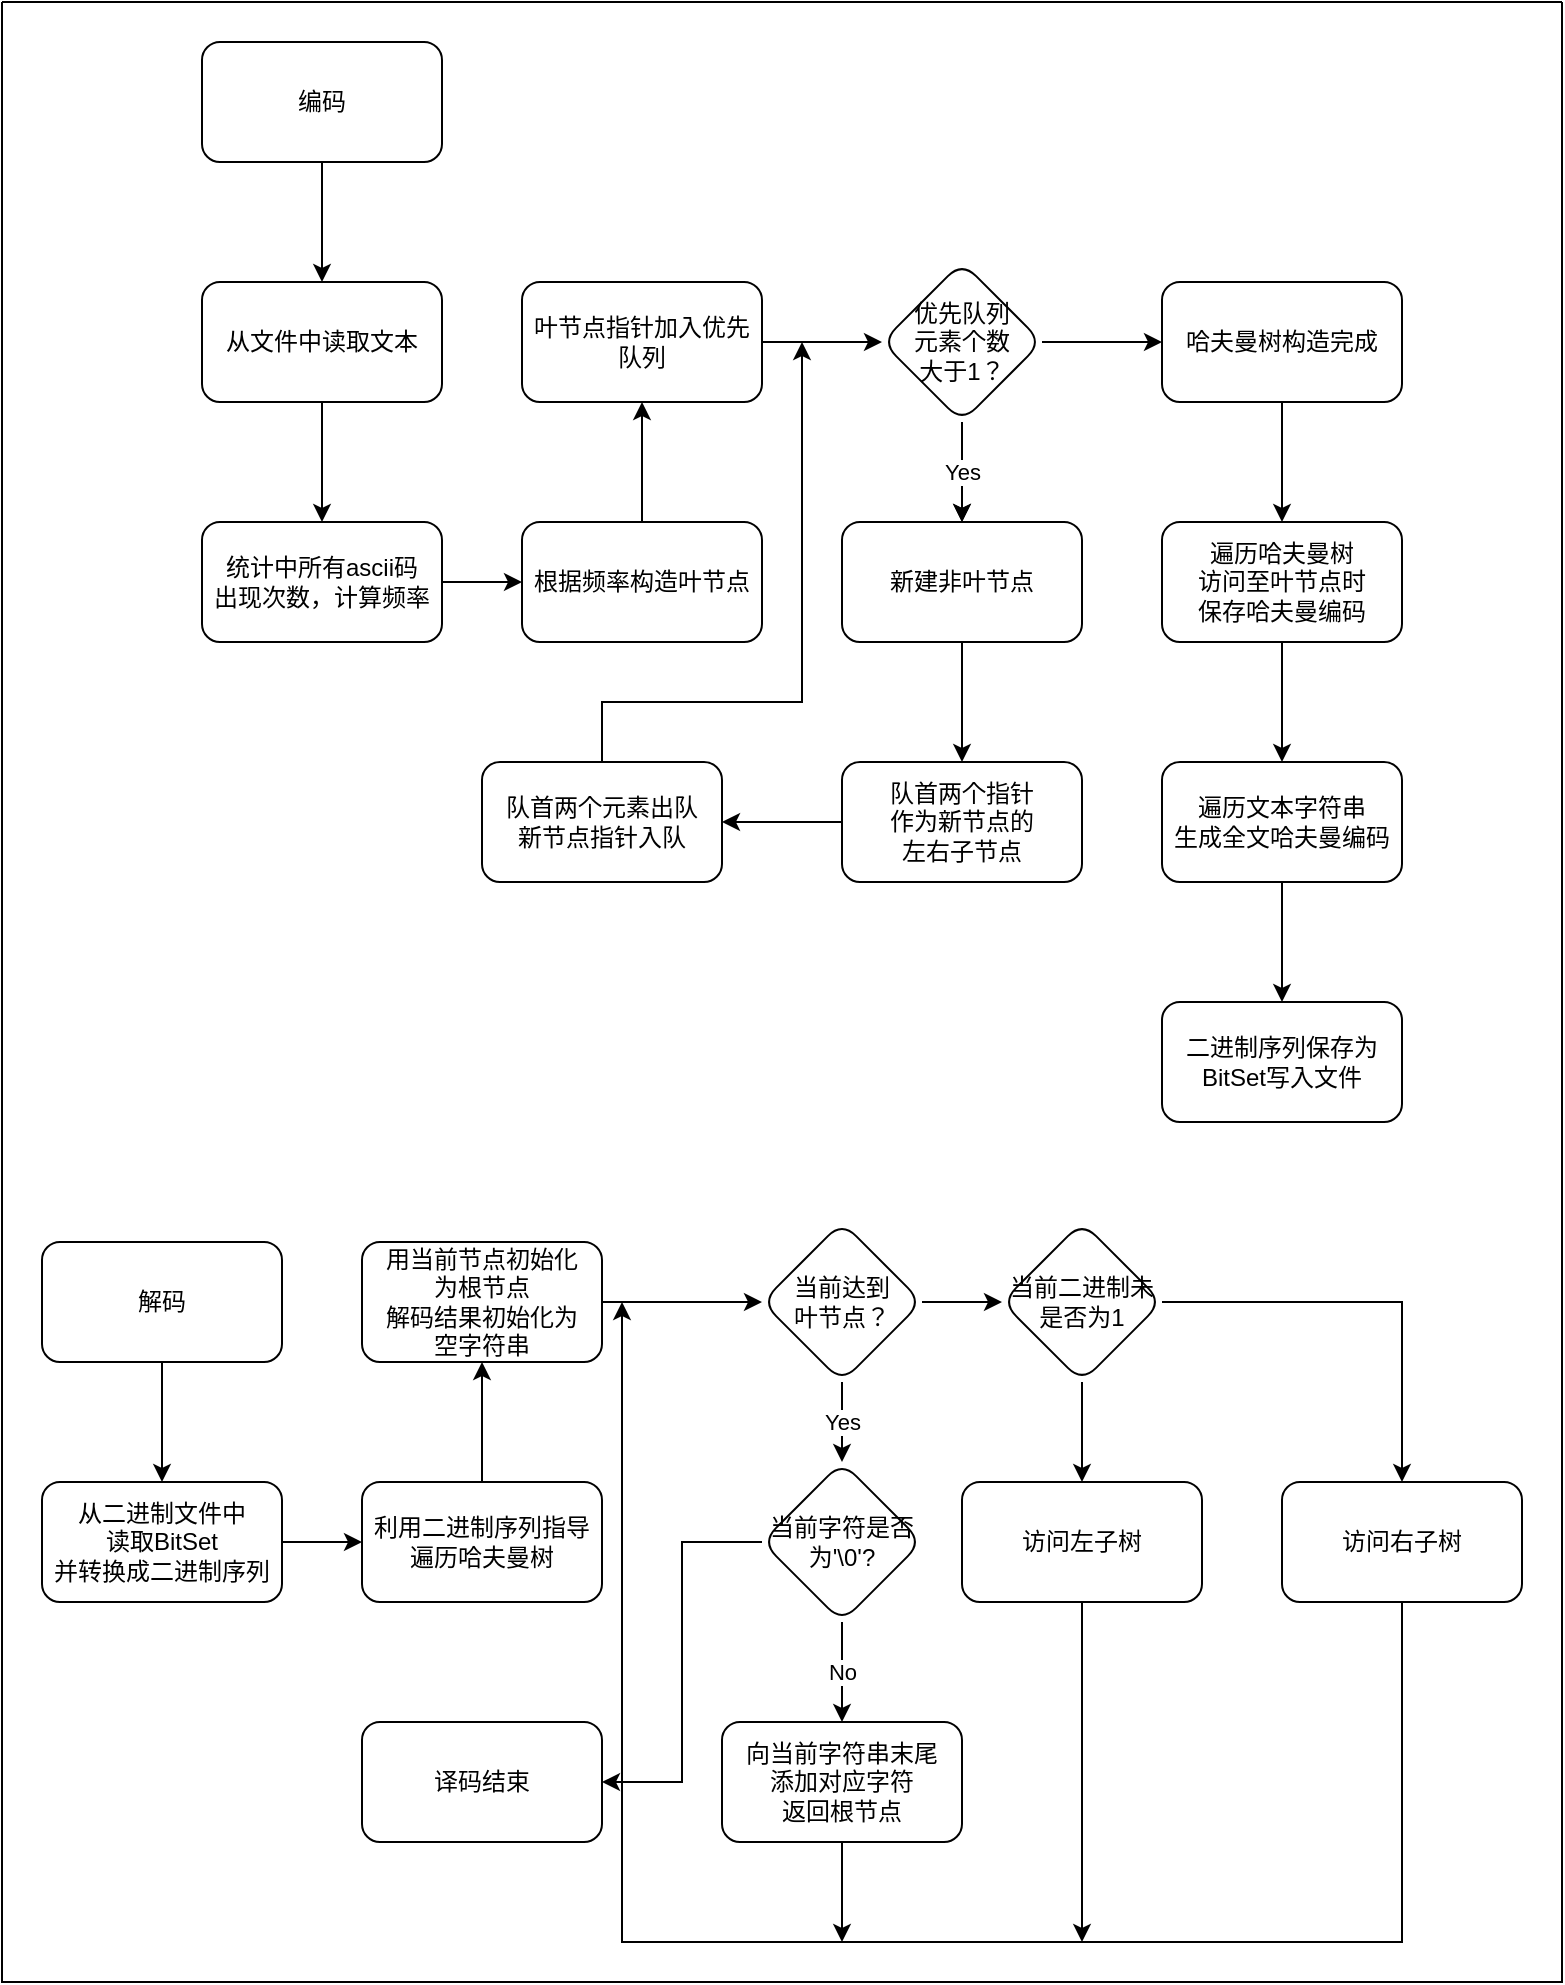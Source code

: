 <mxfile version="15.5.9" type="device"><diagram id="C5RBs43oDa-KdzZeNtuy" name="Page-1"><mxGraphModel dx="1038" dy="539" grid="1" gridSize="10" guides="1" tooltips="1" connect="1" arrows="1" fold="1" page="1" pageScale="1" pageWidth="827" pageHeight="1169" math="0" shadow="0"><root><mxCell id="WIyWlLk6GJQsqaUBKTNV-0"/><mxCell id="WIyWlLk6GJQsqaUBKTNV-1" parent="WIyWlLk6GJQsqaUBKTNV-0"/><mxCell id="dJyrCzXT28ARvgnQiy0U-2" value="" style="edgeStyle=orthogonalEdgeStyle;rounded=0;orthogonalLoop=1;jettySize=auto;html=1;" edge="1" parent="WIyWlLk6GJQsqaUBKTNV-1" source="dJyrCzXT28ARvgnQiy0U-0" target="dJyrCzXT28ARvgnQiy0U-1"><mxGeometry relative="1" as="geometry"/></mxCell><mxCell id="dJyrCzXT28ARvgnQiy0U-0" value="编码" style="rounded=1;whiteSpace=wrap;html=1;" vertex="1" parent="WIyWlLk6GJQsqaUBKTNV-1"><mxGeometry x="120" y="50" width="120" height="60" as="geometry"/></mxCell><mxCell id="dJyrCzXT28ARvgnQiy0U-4" value="" style="edgeStyle=orthogonalEdgeStyle;rounded=0;orthogonalLoop=1;jettySize=auto;html=1;" edge="1" parent="WIyWlLk6GJQsqaUBKTNV-1" source="dJyrCzXT28ARvgnQiy0U-1" target="dJyrCzXT28ARvgnQiy0U-3"><mxGeometry relative="1" as="geometry"/></mxCell><mxCell id="dJyrCzXT28ARvgnQiy0U-1" value="从文件中读取文本" style="whiteSpace=wrap;html=1;rounded=1;" vertex="1" parent="WIyWlLk6GJQsqaUBKTNV-1"><mxGeometry x="120" y="170" width="120" height="60" as="geometry"/></mxCell><mxCell id="dJyrCzXT28ARvgnQiy0U-6" value="" style="edgeStyle=orthogonalEdgeStyle;rounded=0;orthogonalLoop=1;jettySize=auto;html=1;" edge="1" parent="WIyWlLk6GJQsqaUBKTNV-1" source="dJyrCzXT28ARvgnQiy0U-3" target="dJyrCzXT28ARvgnQiy0U-5"><mxGeometry relative="1" as="geometry"/></mxCell><mxCell id="dJyrCzXT28ARvgnQiy0U-3" value="统计中所有ascii码&lt;br&gt;出现次数，计算频率" style="whiteSpace=wrap;html=1;rounded=1;" vertex="1" parent="WIyWlLk6GJQsqaUBKTNV-1"><mxGeometry x="120" y="290" width="120" height="60" as="geometry"/></mxCell><mxCell id="dJyrCzXT28ARvgnQiy0U-8" value="" style="edgeStyle=orthogonalEdgeStyle;rounded=0;orthogonalLoop=1;jettySize=auto;html=1;" edge="1" parent="WIyWlLk6GJQsqaUBKTNV-1" source="dJyrCzXT28ARvgnQiy0U-5" target="dJyrCzXT28ARvgnQiy0U-7"><mxGeometry relative="1" as="geometry"/></mxCell><mxCell id="dJyrCzXT28ARvgnQiy0U-5" value="根据频率构造叶节点" style="whiteSpace=wrap;html=1;rounded=1;" vertex="1" parent="WIyWlLk6GJQsqaUBKTNV-1"><mxGeometry x="280" y="290" width="120" height="60" as="geometry"/></mxCell><mxCell id="dJyrCzXT28ARvgnQiy0U-14" value="" style="edgeStyle=orthogonalEdgeStyle;rounded=0;orthogonalLoop=1;jettySize=auto;html=1;" edge="1" parent="WIyWlLk6GJQsqaUBKTNV-1" source="dJyrCzXT28ARvgnQiy0U-7" target="dJyrCzXT28ARvgnQiy0U-13"><mxGeometry relative="1" as="geometry"/></mxCell><mxCell id="dJyrCzXT28ARvgnQiy0U-7" value="叶节点指针加入优先队列" style="whiteSpace=wrap;html=1;rounded=1;" vertex="1" parent="WIyWlLk6GJQsqaUBKTNV-1"><mxGeometry x="280" y="170" width="120" height="60" as="geometry"/></mxCell><mxCell id="dJyrCzXT28ARvgnQiy0U-16" value="" style="edgeStyle=orthogonalEdgeStyle;rounded=0;orthogonalLoop=1;jettySize=auto;html=1;" edge="1" parent="WIyWlLk6GJQsqaUBKTNV-1" source="dJyrCzXT28ARvgnQiy0U-13" target="dJyrCzXT28ARvgnQiy0U-15"><mxGeometry relative="1" as="geometry"/></mxCell><mxCell id="dJyrCzXT28ARvgnQiy0U-21" value="Yes" style="edgeStyle=orthogonalEdgeStyle;rounded=0;orthogonalLoop=1;jettySize=auto;html=1;" edge="1" parent="WIyWlLk6GJQsqaUBKTNV-1" source="dJyrCzXT28ARvgnQiy0U-13" target="dJyrCzXT28ARvgnQiy0U-15"><mxGeometry relative="1" as="geometry"/></mxCell><mxCell id="dJyrCzXT28ARvgnQiy0U-24" value="" style="edgeStyle=orthogonalEdgeStyle;rounded=0;orthogonalLoop=1;jettySize=auto;html=1;" edge="1" parent="WIyWlLk6GJQsqaUBKTNV-1" source="dJyrCzXT28ARvgnQiy0U-13" target="dJyrCzXT28ARvgnQiy0U-23"><mxGeometry relative="1" as="geometry"/></mxCell><mxCell id="dJyrCzXT28ARvgnQiy0U-13" value="优先队列&lt;br&gt;元素个数&lt;br&gt;大于1？" style="rhombus;whiteSpace=wrap;html=1;rounded=1;" vertex="1" parent="WIyWlLk6GJQsqaUBKTNV-1"><mxGeometry x="460" y="160" width="80" height="80" as="geometry"/></mxCell><mxCell id="dJyrCzXT28ARvgnQiy0U-18" value="" style="edgeStyle=orthogonalEdgeStyle;rounded=0;orthogonalLoop=1;jettySize=auto;html=1;" edge="1" parent="WIyWlLk6GJQsqaUBKTNV-1" source="dJyrCzXT28ARvgnQiy0U-15" target="dJyrCzXT28ARvgnQiy0U-17"><mxGeometry relative="1" as="geometry"/></mxCell><mxCell id="dJyrCzXT28ARvgnQiy0U-15" value="新建非叶节点" style="whiteSpace=wrap;html=1;rounded=1;" vertex="1" parent="WIyWlLk6GJQsqaUBKTNV-1"><mxGeometry x="440" y="290" width="120" height="60" as="geometry"/></mxCell><mxCell id="dJyrCzXT28ARvgnQiy0U-20" value="" style="edgeStyle=orthogonalEdgeStyle;rounded=0;orthogonalLoop=1;jettySize=auto;html=1;" edge="1" parent="WIyWlLk6GJQsqaUBKTNV-1" source="dJyrCzXT28ARvgnQiy0U-17" target="dJyrCzXT28ARvgnQiy0U-19"><mxGeometry relative="1" as="geometry"/></mxCell><mxCell id="dJyrCzXT28ARvgnQiy0U-17" value="队首两个指针&lt;br&gt;作为新节点的&lt;br&gt;左右子节点" style="whiteSpace=wrap;html=1;rounded=1;" vertex="1" parent="WIyWlLk6GJQsqaUBKTNV-1"><mxGeometry x="440" y="410" width="120" height="60" as="geometry"/></mxCell><mxCell id="dJyrCzXT28ARvgnQiy0U-22" style="edgeStyle=orthogonalEdgeStyle;rounded=0;orthogonalLoop=1;jettySize=auto;html=1;" edge="1" parent="WIyWlLk6GJQsqaUBKTNV-1" source="dJyrCzXT28ARvgnQiy0U-19"><mxGeometry relative="1" as="geometry"><mxPoint x="420" y="200" as="targetPoint"/><Array as="points"><mxPoint x="320" y="380"/><mxPoint x="420" y="380"/></Array></mxGeometry></mxCell><mxCell id="dJyrCzXT28ARvgnQiy0U-19" value="队首两个元素出队&lt;br&gt;新节点指针入队" style="whiteSpace=wrap;html=1;rounded=1;" vertex="1" parent="WIyWlLk6GJQsqaUBKTNV-1"><mxGeometry x="260" y="410" width="120" height="60" as="geometry"/></mxCell><mxCell id="dJyrCzXT28ARvgnQiy0U-26" value="" style="edgeStyle=orthogonalEdgeStyle;rounded=0;orthogonalLoop=1;jettySize=auto;html=1;" edge="1" parent="WIyWlLk6GJQsqaUBKTNV-1" source="dJyrCzXT28ARvgnQiy0U-23" target="dJyrCzXT28ARvgnQiy0U-25"><mxGeometry relative="1" as="geometry"/></mxCell><mxCell id="dJyrCzXT28ARvgnQiy0U-23" value="哈夫曼树构造完成" style="whiteSpace=wrap;html=1;rounded=1;" vertex="1" parent="WIyWlLk6GJQsqaUBKTNV-1"><mxGeometry x="600" y="170" width="120" height="60" as="geometry"/></mxCell><mxCell id="dJyrCzXT28ARvgnQiy0U-28" value="" style="edgeStyle=orthogonalEdgeStyle;rounded=0;orthogonalLoop=1;jettySize=auto;html=1;" edge="1" parent="WIyWlLk6GJQsqaUBKTNV-1" source="dJyrCzXT28ARvgnQiy0U-25" target="dJyrCzXT28ARvgnQiy0U-27"><mxGeometry relative="1" as="geometry"/></mxCell><mxCell id="dJyrCzXT28ARvgnQiy0U-25" value="遍历哈夫曼树&lt;br&gt;访问至叶节点时&lt;br&gt;保存哈夫曼编码" style="whiteSpace=wrap;html=1;rounded=1;" vertex="1" parent="WIyWlLk6GJQsqaUBKTNV-1"><mxGeometry x="600" y="290" width="120" height="60" as="geometry"/></mxCell><mxCell id="dJyrCzXT28ARvgnQiy0U-30" value="" style="edgeStyle=orthogonalEdgeStyle;rounded=0;orthogonalLoop=1;jettySize=auto;html=1;" edge="1" parent="WIyWlLk6GJQsqaUBKTNV-1" source="dJyrCzXT28ARvgnQiy0U-27" target="dJyrCzXT28ARvgnQiy0U-29"><mxGeometry relative="1" as="geometry"/></mxCell><mxCell id="dJyrCzXT28ARvgnQiy0U-27" value="遍历文本字符串&lt;br&gt;生成全文哈夫曼编码" style="rounded=1;whiteSpace=wrap;html=1;" vertex="1" parent="WIyWlLk6GJQsqaUBKTNV-1"><mxGeometry x="600" y="410" width="120" height="60" as="geometry"/></mxCell><mxCell id="dJyrCzXT28ARvgnQiy0U-29" value="二进制序列保存为&lt;br&gt;BitSet写入文件" style="whiteSpace=wrap;html=1;rounded=1;" vertex="1" parent="WIyWlLk6GJQsqaUBKTNV-1"><mxGeometry x="600" y="530" width="120" height="60" as="geometry"/></mxCell><mxCell id="dJyrCzXT28ARvgnQiy0U-33" value="" style="edgeStyle=orthogonalEdgeStyle;rounded=0;orthogonalLoop=1;jettySize=auto;html=1;" edge="1" parent="WIyWlLk6GJQsqaUBKTNV-1" source="dJyrCzXT28ARvgnQiy0U-31" target="dJyrCzXT28ARvgnQiy0U-32"><mxGeometry relative="1" as="geometry"/></mxCell><mxCell id="dJyrCzXT28ARvgnQiy0U-31" value="解码" style="rounded=1;whiteSpace=wrap;html=1;" vertex="1" parent="WIyWlLk6GJQsqaUBKTNV-1"><mxGeometry x="40" y="650" width="120" height="60" as="geometry"/></mxCell><mxCell id="dJyrCzXT28ARvgnQiy0U-37" value="" style="edgeStyle=orthogonalEdgeStyle;rounded=0;orthogonalLoop=1;jettySize=auto;html=1;" edge="1" parent="WIyWlLk6GJQsqaUBKTNV-1" source="dJyrCzXT28ARvgnQiy0U-32" target="dJyrCzXT28ARvgnQiy0U-36"><mxGeometry relative="1" as="geometry"/></mxCell><mxCell id="dJyrCzXT28ARvgnQiy0U-32" value="从二进制文件中&lt;br&gt;读取BitSet&lt;br&gt;并转换成二进制序列" style="whiteSpace=wrap;html=1;rounded=1;" vertex="1" parent="WIyWlLk6GJQsqaUBKTNV-1"><mxGeometry x="40" y="770" width="120" height="60" as="geometry"/></mxCell><mxCell id="dJyrCzXT28ARvgnQiy0U-39" value="" style="edgeStyle=orthogonalEdgeStyle;rounded=0;orthogonalLoop=1;jettySize=auto;html=1;" edge="1" parent="WIyWlLk6GJQsqaUBKTNV-1" source="dJyrCzXT28ARvgnQiy0U-36" target="dJyrCzXT28ARvgnQiy0U-38"><mxGeometry relative="1" as="geometry"/></mxCell><mxCell id="dJyrCzXT28ARvgnQiy0U-36" value="利用二进制序列指导&lt;br&gt;遍历哈夫曼树" style="whiteSpace=wrap;html=1;rounded=1;" vertex="1" parent="WIyWlLk6GJQsqaUBKTNV-1"><mxGeometry x="200" y="770" width="120" height="60" as="geometry"/></mxCell><mxCell id="dJyrCzXT28ARvgnQiy0U-43" value="" style="edgeStyle=orthogonalEdgeStyle;rounded=0;orthogonalLoop=1;jettySize=auto;html=1;" edge="1" parent="WIyWlLk6GJQsqaUBKTNV-1" source="dJyrCzXT28ARvgnQiy0U-38" target="dJyrCzXT28ARvgnQiy0U-42"><mxGeometry relative="1" as="geometry"/></mxCell><mxCell id="dJyrCzXT28ARvgnQiy0U-38" value="用当前节点初始化&lt;br&gt;为根节点&lt;br&gt;解码结果初始化为&lt;br&gt;空字符串" style="whiteSpace=wrap;html=1;rounded=1;" vertex="1" parent="WIyWlLk6GJQsqaUBKTNV-1"><mxGeometry x="200" y="650" width="120" height="60" as="geometry"/></mxCell><mxCell id="dJyrCzXT28ARvgnQiy0U-47" value="Yes" style="edgeStyle=orthogonalEdgeStyle;rounded=0;orthogonalLoop=1;jettySize=auto;html=1;" edge="1" parent="WIyWlLk6GJQsqaUBKTNV-1" source="dJyrCzXT28ARvgnQiy0U-42" target="dJyrCzXT28ARvgnQiy0U-46"><mxGeometry relative="1" as="geometry"/></mxCell><mxCell id="dJyrCzXT28ARvgnQiy0U-51" value="" style="edgeStyle=orthogonalEdgeStyle;rounded=0;orthogonalLoop=1;jettySize=auto;html=1;" edge="1" parent="WIyWlLk6GJQsqaUBKTNV-1" source="dJyrCzXT28ARvgnQiy0U-42" target="dJyrCzXT28ARvgnQiy0U-50"><mxGeometry relative="1" as="geometry"/></mxCell><mxCell id="dJyrCzXT28ARvgnQiy0U-42" value="当前达到&lt;br&gt;叶节点？" style="rhombus;whiteSpace=wrap;html=1;rounded=1;" vertex="1" parent="WIyWlLk6GJQsqaUBKTNV-1"><mxGeometry x="400" y="640" width="80" height="80" as="geometry"/></mxCell><mxCell id="dJyrCzXT28ARvgnQiy0U-58" style="edgeStyle=orthogonalEdgeStyle;rounded=0;orthogonalLoop=1;jettySize=auto;html=1;" edge="1" parent="WIyWlLk6GJQsqaUBKTNV-1" source="dJyrCzXT28ARvgnQiy0U-44"><mxGeometry relative="1" as="geometry"><mxPoint x="440" y="1000" as="targetPoint"/></mxGeometry></mxCell><mxCell id="dJyrCzXT28ARvgnQiy0U-44" value="向当前字符串末尾&lt;br&gt;添加对应字符&lt;br&gt;返回根节点" style="whiteSpace=wrap;html=1;rounded=1;" vertex="1" parent="WIyWlLk6GJQsqaUBKTNV-1"><mxGeometry x="380" y="890" width="120" height="60" as="geometry"/></mxCell><mxCell id="dJyrCzXT28ARvgnQiy0U-48" value="No" style="edgeStyle=orthogonalEdgeStyle;rounded=0;orthogonalLoop=1;jettySize=auto;html=1;" edge="1" parent="WIyWlLk6GJQsqaUBKTNV-1" source="dJyrCzXT28ARvgnQiy0U-46" target="dJyrCzXT28ARvgnQiy0U-44"><mxGeometry relative="1" as="geometry"/></mxCell><mxCell id="dJyrCzXT28ARvgnQiy0U-59" style="edgeStyle=orthogonalEdgeStyle;rounded=0;orthogonalLoop=1;jettySize=auto;html=1;entryX=1;entryY=0.5;entryDx=0;entryDy=0;" edge="1" parent="WIyWlLk6GJQsqaUBKTNV-1" source="dJyrCzXT28ARvgnQiy0U-46" target="dJyrCzXT28ARvgnQiy0U-60"><mxGeometry relative="1" as="geometry"><mxPoint x="270" y="890" as="targetPoint"/><Array as="points"><mxPoint x="360" y="800"/><mxPoint x="360" y="920"/></Array></mxGeometry></mxCell><mxCell id="dJyrCzXT28ARvgnQiy0U-46" value="当前字符是否为'\0'?" style="rhombus;whiteSpace=wrap;html=1;rounded=1;" vertex="1" parent="WIyWlLk6GJQsqaUBKTNV-1"><mxGeometry x="400" y="760" width="80" height="80" as="geometry"/></mxCell><mxCell id="dJyrCzXT28ARvgnQiy0U-53" value="" style="edgeStyle=orthogonalEdgeStyle;rounded=0;orthogonalLoop=1;jettySize=auto;html=1;" edge="1" parent="WIyWlLk6GJQsqaUBKTNV-1" source="dJyrCzXT28ARvgnQiy0U-50" target="dJyrCzXT28ARvgnQiy0U-52"><mxGeometry relative="1" as="geometry"/></mxCell><mxCell id="dJyrCzXT28ARvgnQiy0U-55" value="" style="edgeStyle=orthogonalEdgeStyle;rounded=0;orthogonalLoop=1;jettySize=auto;html=1;" edge="1" parent="WIyWlLk6GJQsqaUBKTNV-1" source="dJyrCzXT28ARvgnQiy0U-50" target="dJyrCzXT28ARvgnQiy0U-54"><mxGeometry relative="1" as="geometry"/></mxCell><mxCell id="dJyrCzXT28ARvgnQiy0U-50" value="当前二进制未是否为1" style="rhombus;whiteSpace=wrap;html=1;rounded=1;" vertex="1" parent="WIyWlLk6GJQsqaUBKTNV-1"><mxGeometry x="520" y="640" width="80" height="80" as="geometry"/></mxCell><mxCell id="dJyrCzXT28ARvgnQiy0U-57" style="edgeStyle=orthogonalEdgeStyle;rounded=0;orthogonalLoop=1;jettySize=auto;html=1;" edge="1" parent="WIyWlLk6GJQsqaUBKTNV-1" source="dJyrCzXT28ARvgnQiy0U-52"><mxGeometry relative="1" as="geometry"><mxPoint x="560" y="1000" as="targetPoint"/></mxGeometry></mxCell><mxCell id="dJyrCzXT28ARvgnQiy0U-52" value="访问左子树" style="whiteSpace=wrap;html=1;rounded=1;" vertex="1" parent="WIyWlLk6GJQsqaUBKTNV-1"><mxGeometry x="500" y="770" width="120" height="60" as="geometry"/></mxCell><mxCell id="dJyrCzXT28ARvgnQiy0U-56" style="edgeStyle=orthogonalEdgeStyle;rounded=0;orthogonalLoop=1;jettySize=auto;html=1;" edge="1" parent="WIyWlLk6GJQsqaUBKTNV-1" source="dJyrCzXT28ARvgnQiy0U-54"><mxGeometry relative="1" as="geometry"><mxPoint x="330" y="680" as="targetPoint"/><Array as="points"><mxPoint x="720" y="1000"/><mxPoint x="330" y="1000"/></Array></mxGeometry></mxCell><mxCell id="dJyrCzXT28ARvgnQiy0U-54" value="访问右子树" style="whiteSpace=wrap;html=1;rounded=1;" vertex="1" parent="WIyWlLk6GJQsqaUBKTNV-1"><mxGeometry x="660" y="770" width="120" height="60" as="geometry"/></mxCell><mxCell id="dJyrCzXT28ARvgnQiy0U-60" value="译码结束" style="rounded=1;whiteSpace=wrap;html=1;" vertex="1" parent="WIyWlLk6GJQsqaUBKTNV-1"><mxGeometry x="200" y="890" width="120" height="60" as="geometry"/></mxCell><mxCell id="dJyrCzXT28ARvgnQiy0U-61" value="" style="swimlane;startSize=0;" vertex="1" parent="WIyWlLk6GJQsqaUBKTNV-1"><mxGeometry x="20" y="30" width="780" height="990" as="geometry"/></mxCell></root></mxGraphModel></diagram></mxfile>
